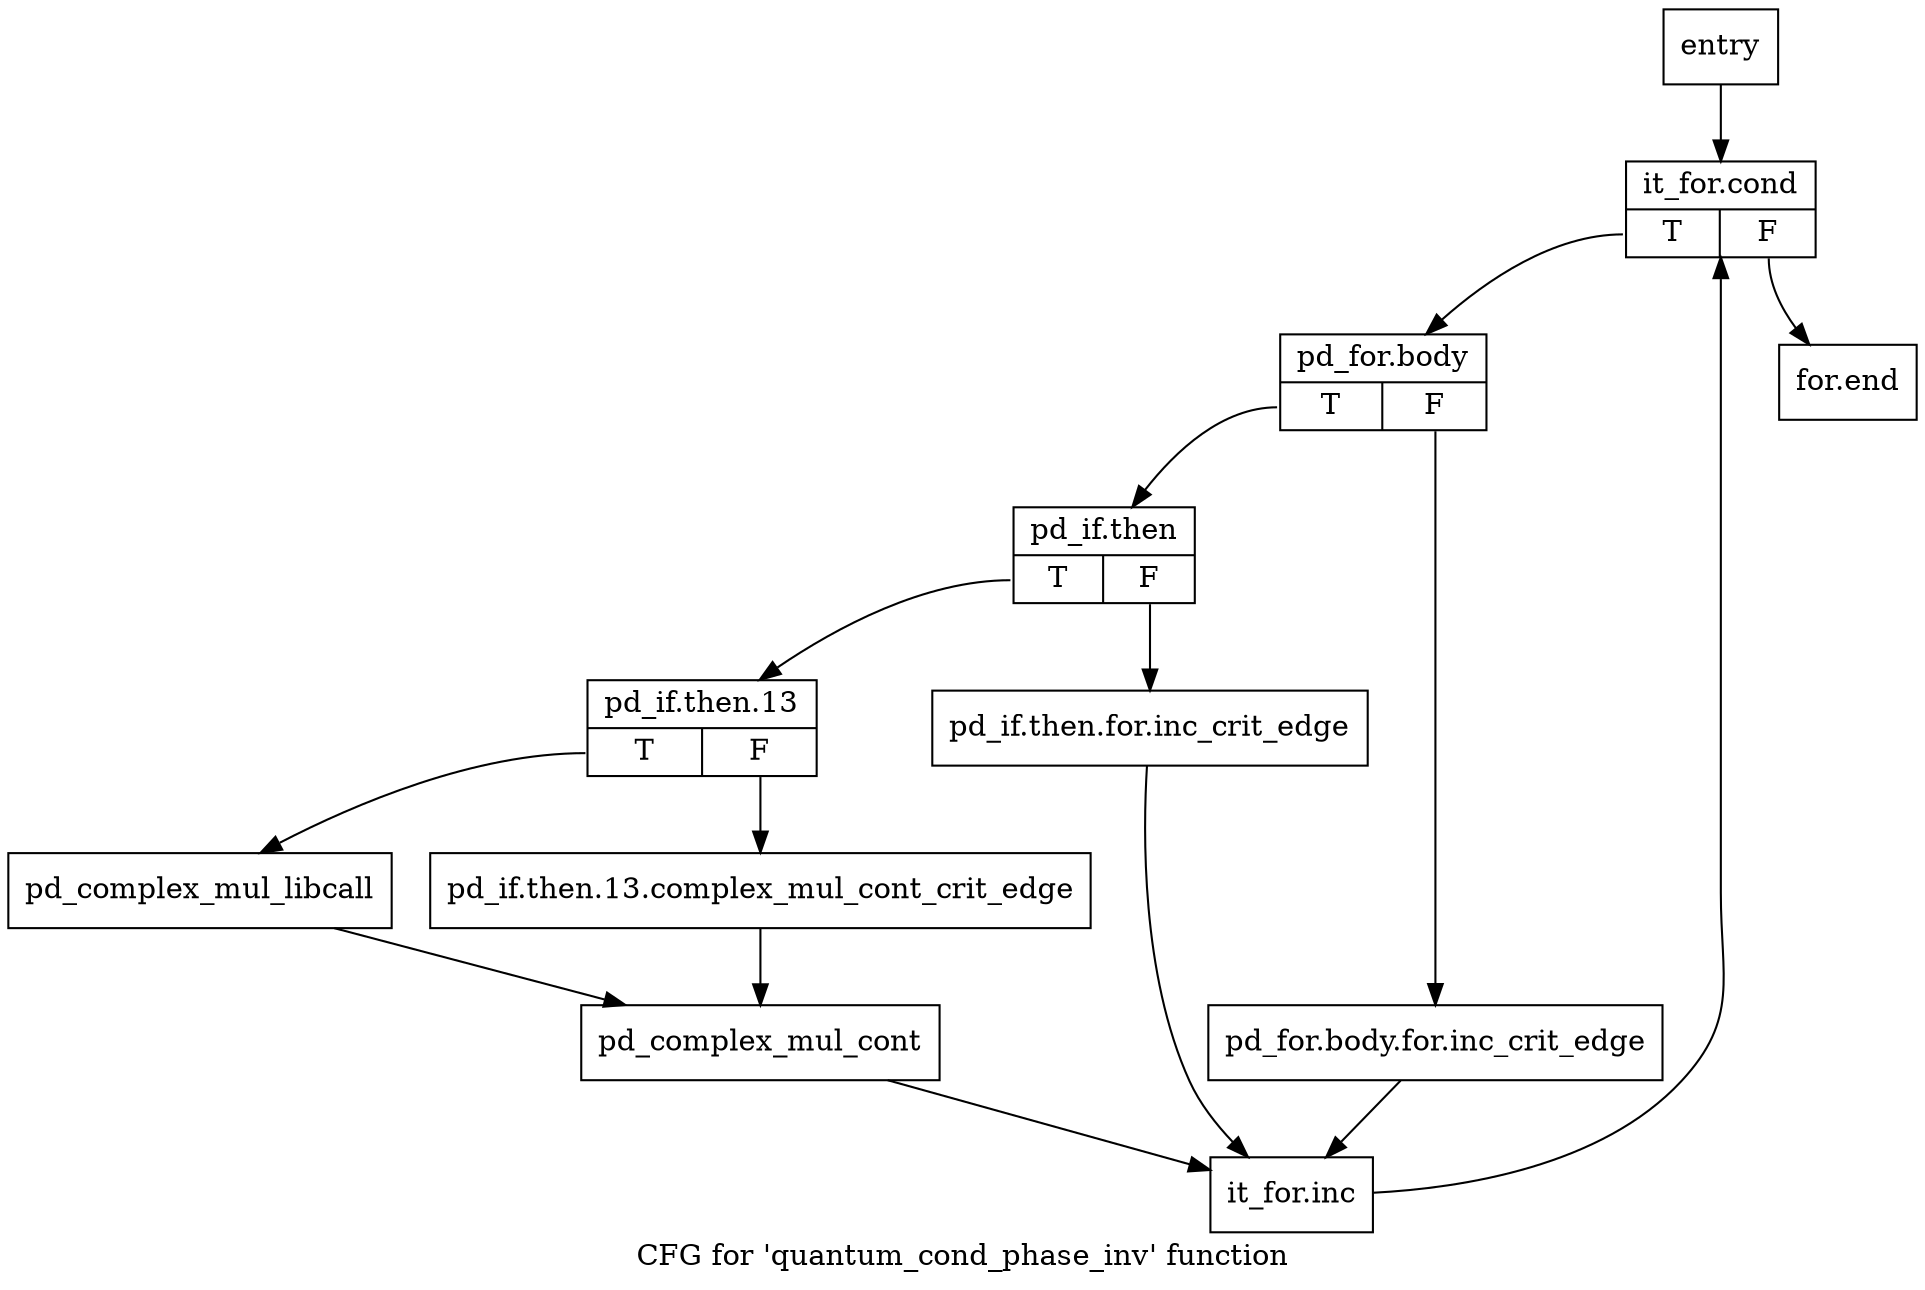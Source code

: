 digraph "CFG for 'quantum_cond_phase_inv' function" {
	label="CFG for 'quantum_cond_phase_inv' function";

	Node0x15d54b0 [shape=record,label="{entry}"];
	Node0x15d54b0 -> Node0x15d5920;
	Node0x15d5920 [shape=record,label="{it_for.cond|{<s0>T|<s1>F}}"];
	Node0x15d5920:s0 -> Node0x15d5970;
	Node0x15d5920:s1 -> Node0x15d5c40;
	Node0x15d5970 [shape=record,label="{pd_for.body|{<s0>T|<s1>F}}"];
	Node0x15d5970:s0 -> Node0x15d5a10;
	Node0x15d5970:s1 -> Node0x15d59c0;
	Node0x15d59c0 [shape=record,label="{pd_for.body.for.inc_crit_edge}"];
	Node0x15d59c0 -> Node0x15d5bf0;
	Node0x15d5a10 [shape=record,label="{pd_if.then|{<s0>T|<s1>F}}"];
	Node0x15d5a10:s0 -> Node0x15d5ab0;
	Node0x15d5a10:s1 -> Node0x15d5a60;
	Node0x15d5a60 [shape=record,label="{pd_if.then.for.inc_crit_edge}"];
	Node0x15d5a60 -> Node0x15d5bf0;
	Node0x15d5ab0 [shape=record,label="{pd_if.then.13|{<s0>T|<s1>F}}"];
	Node0x15d5ab0:s0 -> Node0x15d5b50;
	Node0x15d5ab0:s1 -> Node0x15d5b00;
	Node0x15d5b00 [shape=record,label="{pd_if.then.13.complex_mul_cont_crit_edge}"];
	Node0x15d5b00 -> Node0x15d5ba0;
	Node0x15d5b50 [shape=record,label="{pd_complex_mul_libcall}"];
	Node0x15d5b50 -> Node0x15d5ba0;
	Node0x15d5ba0 [shape=record,label="{pd_complex_mul_cont}"];
	Node0x15d5ba0 -> Node0x15d5bf0;
	Node0x15d5bf0 [shape=record,label="{it_for.inc}"];
	Node0x15d5bf0 -> Node0x15d5920;
	Node0x15d5c40 [shape=record,label="{for.end}"];
}
